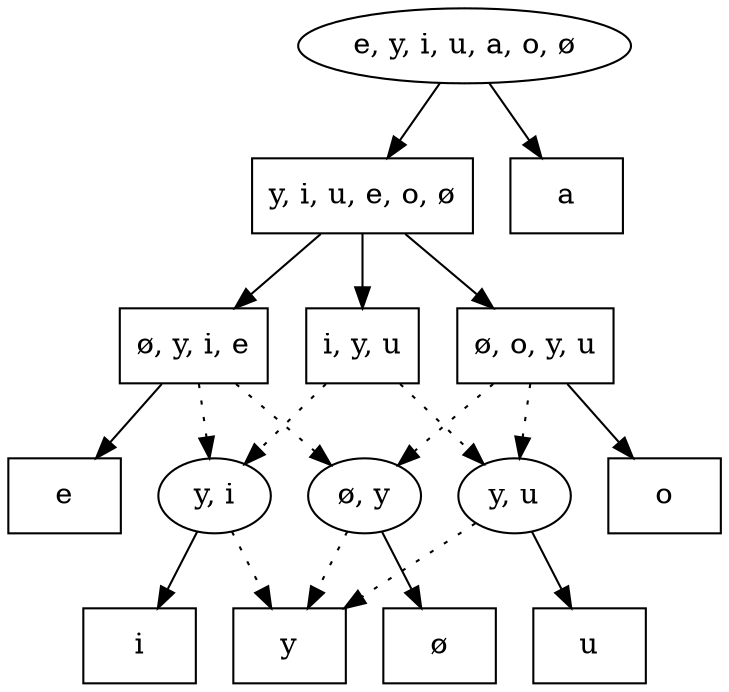// None
digraph {
	0 [label="e, y, i, u, a, o, ø"]
	1 [label="y, i, u, e, o, ø",shape=box]
	2 [label="ø, y, i, e",shape=box]
	3 [label="ø, o, y, u",shape=box]
	4 [label="i, y, u",shape=box]
	5 [label="i",shape=box]
	6 [label="y",shape=box]
	7 [label="u",shape=box]
	8 [label="e",shape=box]
	9 [label="ø",shape=box]
	10 [label="o",shape=box]
	11 [label="a",shape=box]
	12 [label="ø, y"]
	13 [label="y, i"]
	14 [label="y, u"]
	0 -> 1 []
	0 -> 11 []
	1 -> 2 []
	1 -> 3 []
	1 -> 4 []
	2 -> 8 []
	2 -> 12 [style=dotted]
	2 -> 13 [style=dotted]
	3 -> 10 []
	3 -> 12 [style=dotted]
	3 -> 14 [style=dotted]
	4 -> 13 [style=dotted]
	4 -> 14 [style=dotted]
	12 -> 6 [style=dotted]
	12 -> 9 []
	13 -> 5 []
	13 -> 6 [style=dotted]
	14 -> 6 [style=dotted]
	14 -> 7 []
}
